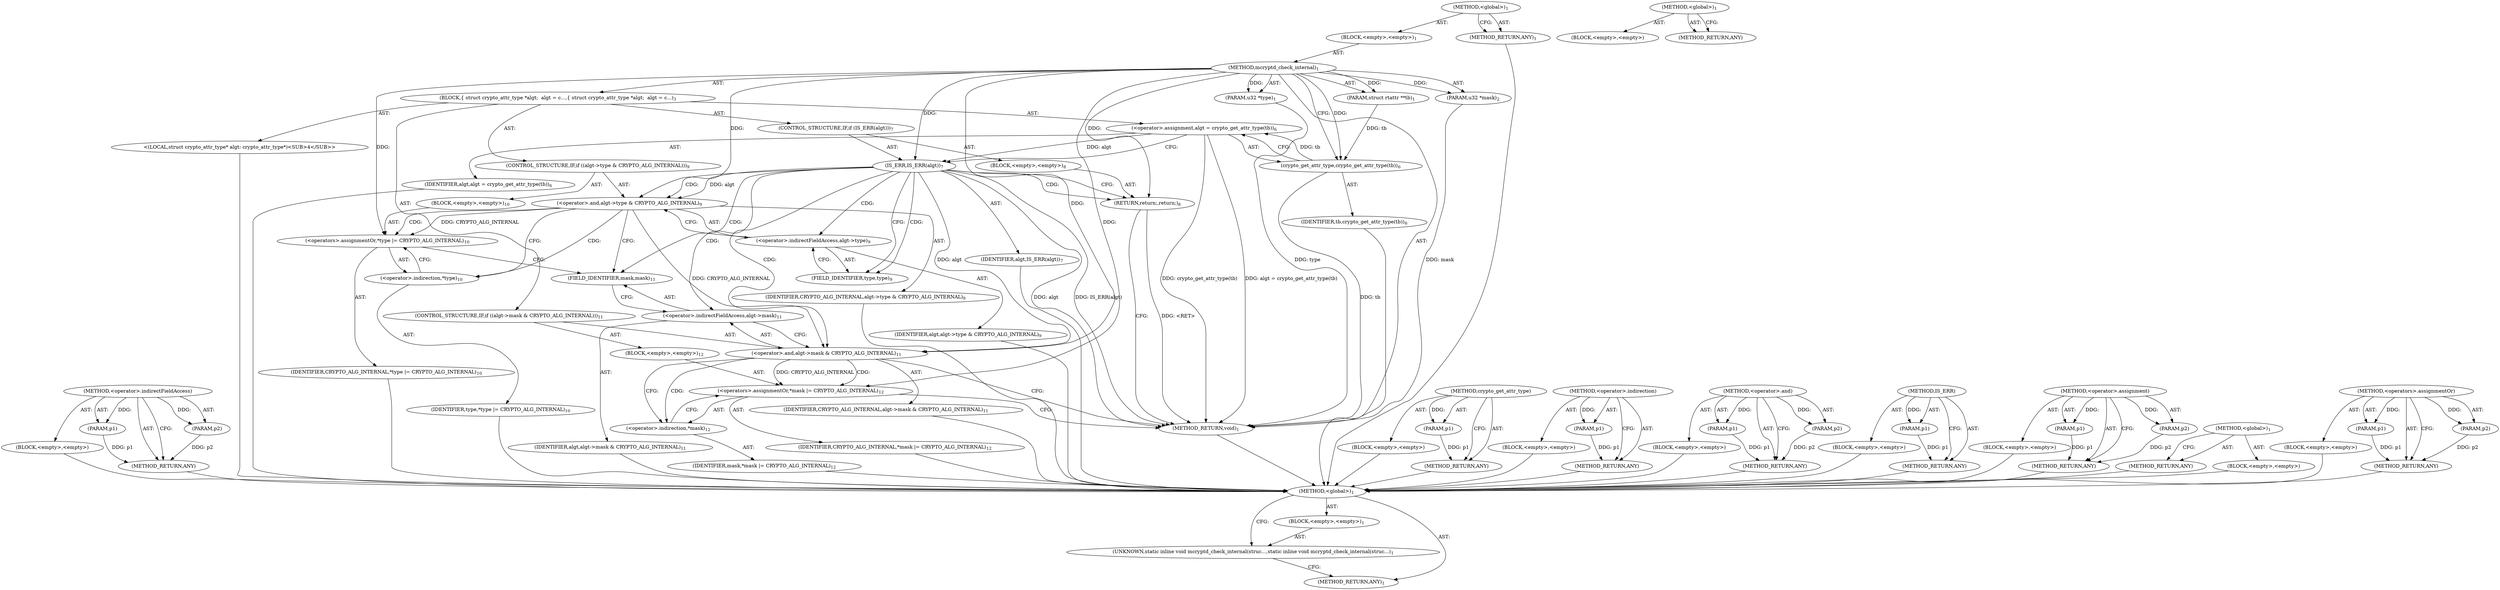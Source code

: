 digraph "&lt;global&gt;" {
vulnerable_84 [label=<(METHOD,&lt;operator&gt;.indirectFieldAccess)>];
vulnerable_85 [label=<(PARAM,p1)>];
vulnerable_86 [label=<(PARAM,p2)>];
vulnerable_87 [label=<(BLOCK,&lt;empty&gt;,&lt;empty&gt;)>];
vulnerable_88 [label=<(METHOD_RETURN,ANY)>];
vulnerable_6 [label=<(METHOD,&lt;global&gt;)<SUB>1</SUB>>];
vulnerable_7 [label=<(BLOCK,&lt;empty&gt;,&lt;empty&gt;)<SUB>1</SUB>>];
vulnerable_8 [label=<(METHOD,mcryptd_check_internal)<SUB>1</SUB>>];
vulnerable_9 [label=<(PARAM,struct rtattr **tb)<SUB>1</SUB>>];
vulnerable_10 [label=<(PARAM,u32 *type)<SUB>1</SUB>>];
vulnerable_11 [label=<(PARAM,u32 *mask)<SUB>2</SUB>>];
vulnerable_12 [label=<(BLOCK,{
 	struct crypto_attr_type *algt;
 
 	algt = c...,{
 	struct crypto_attr_type *algt;
 
 	algt = c...)<SUB>3</SUB>>];
vulnerable_13 [label="<(LOCAL,struct crypto_attr_type* algt: crypto_attr_type*)<SUB>4</SUB>>"];
vulnerable_14 [label=<(&lt;operator&gt;.assignment,algt = crypto_get_attr_type(tb))<SUB>6</SUB>>];
vulnerable_15 [label=<(IDENTIFIER,algt,algt = crypto_get_attr_type(tb))<SUB>6</SUB>>];
vulnerable_16 [label=<(crypto_get_attr_type,crypto_get_attr_type(tb))<SUB>6</SUB>>];
vulnerable_17 [label=<(IDENTIFIER,tb,crypto_get_attr_type(tb))<SUB>6</SUB>>];
vulnerable_18 [label=<(CONTROL_STRUCTURE,IF,if (IS_ERR(algt)))<SUB>7</SUB>>];
vulnerable_19 [label=<(IS_ERR,IS_ERR(algt))<SUB>7</SUB>>];
vulnerable_20 [label=<(IDENTIFIER,algt,IS_ERR(algt))<SUB>7</SUB>>];
vulnerable_21 [label=<(BLOCK,&lt;empty&gt;,&lt;empty&gt;)<SUB>8</SUB>>];
vulnerable_22 [label=<(RETURN,return;,return;)<SUB>8</SUB>>];
vulnerable_23 [label=<(CONTROL_STRUCTURE,IF,if ((algt-&gt;type &amp; CRYPTO_ALG_INTERNAL)))<SUB>9</SUB>>];
vulnerable_24 [label=<(&lt;operator&gt;.and,algt-&gt;type &amp; CRYPTO_ALG_INTERNAL)<SUB>9</SUB>>];
vulnerable_25 [label=<(&lt;operator&gt;.indirectFieldAccess,algt-&gt;type)<SUB>9</SUB>>];
vulnerable_26 [label=<(IDENTIFIER,algt,algt-&gt;type &amp; CRYPTO_ALG_INTERNAL)<SUB>9</SUB>>];
vulnerable_27 [label=<(FIELD_IDENTIFIER,type,type)<SUB>9</SUB>>];
vulnerable_28 [label=<(IDENTIFIER,CRYPTO_ALG_INTERNAL,algt-&gt;type &amp; CRYPTO_ALG_INTERNAL)<SUB>9</SUB>>];
vulnerable_29 [label=<(BLOCK,&lt;empty&gt;,&lt;empty&gt;)<SUB>10</SUB>>];
vulnerable_30 [label=<(&lt;operators&gt;.assignmentOr,*type |= CRYPTO_ALG_INTERNAL)<SUB>10</SUB>>];
vulnerable_31 [label=<(&lt;operator&gt;.indirection,*type)<SUB>10</SUB>>];
vulnerable_32 [label=<(IDENTIFIER,type,*type |= CRYPTO_ALG_INTERNAL)<SUB>10</SUB>>];
vulnerable_33 [label=<(IDENTIFIER,CRYPTO_ALG_INTERNAL,*type |= CRYPTO_ALG_INTERNAL)<SUB>10</SUB>>];
vulnerable_34 [label=<(CONTROL_STRUCTURE,IF,if ((algt-&gt;mask &amp; CRYPTO_ALG_INTERNAL)))<SUB>11</SUB>>];
vulnerable_35 [label=<(&lt;operator&gt;.and,algt-&gt;mask &amp; CRYPTO_ALG_INTERNAL)<SUB>11</SUB>>];
vulnerable_36 [label=<(&lt;operator&gt;.indirectFieldAccess,algt-&gt;mask)<SUB>11</SUB>>];
vulnerable_37 [label=<(IDENTIFIER,algt,algt-&gt;mask &amp; CRYPTO_ALG_INTERNAL)<SUB>11</SUB>>];
vulnerable_38 [label=<(FIELD_IDENTIFIER,mask,mask)<SUB>11</SUB>>];
vulnerable_39 [label=<(IDENTIFIER,CRYPTO_ALG_INTERNAL,algt-&gt;mask &amp; CRYPTO_ALG_INTERNAL)<SUB>11</SUB>>];
vulnerable_40 [label=<(BLOCK,&lt;empty&gt;,&lt;empty&gt;)<SUB>12</SUB>>];
vulnerable_41 [label=<(&lt;operators&gt;.assignmentOr,*mask |= CRYPTO_ALG_INTERNAL)<SUB>12</SUB>>];
vulnerable_42 [label=<(&lt;operator&gt;.indirection,*mask)<SUB>12</SUB>>];
vulnerable_43 [label=<(IDENTIFIER,mask,*mask |= CRYPTO_ALG_INTERNAL)<SUB>12</SUB>>];
vulnerable_44 [label=<(IDENTIFIER,CRYPTO_ALG_INTERNAL,*mask |= CRYPTO_ALG_INTERNAL)<SUB>12</SUB>>];
vulnerable_45 [label=<(METHOD_RETURN,void)<SUB>1</SUB>>];
vulnerable_47 [label=<(METHOD_RETURN,ANY)<SUB>1</SUB>>];
vulnerable_71 [label=<(METHOD,crypto_get_attr_type)>];
vulnerable_72 [label=<(PARAM,p1)>];
vulnerable_73 [label=<(BLOCK,&lt;empty&gt;,&lt;empty&gt;)>];
vulnerable_74 [label=<(METHOD_RETURN,ANY)>];
vulnerable_94 [label=<(METHOD,&lt;operator&gt;.indirection)>];
vulnerable_95 [label=<(PARAM,p1)>];
vulnerable_96 [label=<(BLOCK,&lt;empty&gt;,&lt;empty&gt;)>];
vulnerable_97 [label=<(METHOD_RETURN,ANY)>];
vulnerable_79 [label=<(METHOD,&lt;operator&gt;.and)>];
vulnerable_80 [label=<(PARAM,p1)>];
vulnerable_81 [label=<(PARAM,p2)>];
vulnerable_82 [label=<(BLOCK,&lt;empty&gt;,&lt;empty&gt;)>];
vulnerable_83 [label=<(METHOD_RETURN,ANY)>];
vulnerable_75 [label=<(METHOD,IS_ERR)>];
vulnerable_76 [label=<(PARAM,p1)>];
vulnerable_77 [label=<(BLOCK,&lt;empty&gt;,&lt;empty&gt;)>];
vulnerable_78 [label=<(METHOD_RETURN,ANY)>];
vulnerable_66 [label=<(METHOD,&lt;operator&gt;.assignment)>];
vulnerable_67 [label=<(PARAM,p1)>];
vulnerable_68 [label=<(PARAM,p2)>];
vulnerable_69 [label=<(BLOCK,&lt;empty&gt;,&lt;empty&gt;)>];
vulnerable_70 [label=<(METHOD_RETURN,ANY)>];
vulnerable_60 [label=<(METHOD,&lt;global&gt;)<SUB>1</SUB>>];
vulnerable_61 [label=<(BLOCK,&lt;empty&gt;,&lt;empty&gt;)>];
vulnerable_62 [label=<(METHOD_RETURN,ANY)>];
vulnerable_89 [label=<(METHOD,&lt;operators&gt;.assignmentOr)>];
vulnerable_90 [label=<(PARAM,p1)>];
vulnerable_91 [label=<(PARAM,p2)>];
vulnerable_92 [label=<(BLOCK,&lt;empty&gt;,&lt;empty&gt;)>];
vulnerable_93 [label=<(METHOD_RETURN,ANY)>];
fixed_6 [label=<(METHOD,&lt;global&gt;)<SUB>1</SUB>>];
fixed_7 [label=<(BLOCK,&lt;empty&gt;,&lt;empty&gt;)<SUB>1</SUB>>];
fixed_8 [label=<(UNKNOWN,static inline void mcryptd_check_internal(struc...,static inline void mcryptd_check_internal(struc...)<SUB>1</SUB>>];
fixed_9 [label=<(METHOD_RETURN,ANY)<SUB>1</SUB>>];
fixed_14 [label=<(METHOD,&lt;global&gt;)<SUB>1</SUB>>];
fixed_15 [label=<(BLOCK,&lt;empty&gt;,&lt;empty&gt;)>];
fixed_16 [label=<(METHOD_RETURN,ANY)>];
vulnerable_84 -> vulnerable_85  [key=0, label="AST: "];
vulnerable_84 -> vulnerable_85  [key=1, label="DDG: "];
vulnerable_84 -> vulnerable_87  [key=0, label="AST: "];
vulnerable_84 -> vulnerable_86  [key=0, label="AST: "];
vulnerable_84 -> vulnerable_86  [key=1, label="DDG: "];
vulnerable_84 -> vulnerable_88  [key=0, label="AST: "];
vulnerable_84 -> vulnerable_88  [key=1, label="CFG: "];
vulnerable_85 -> vulnerable_88  [key=0, label="DDG: p1"];
vulnerable_86 -> vulnerable_88  [key=0, label="DDG: p2"];
vulnerable_87 -> fixed_6  [key=0];
vulnerable_88 -> fixed_6  [key=0];
vulnerable_6 -> vulnerable_7  [key=0, label="AST: "];
vulnerable_6 -> vulnerable_47  [key=0, label="AST: "];
vulnerable_6 -> vulnerable_47  [key=1, label="CFG: "];
vulnerable_7 -> vulnerable_8  [key=0, label="AST: "];
vulnerable_8 -> vulnerable_9  [key=0, label="AST: "];
vulnerable_8 -> vulnerable_9  [key=1, label="DDG: "];
vulnerable_8 -> vulnerable_10  [key=0, label="AST: "];
vulnerable_8 -> vulnerable_10  [key=1, label="DDG: "];
vulnerable_8 -> vulnerable_11  [key=0, label="AST: "];
vulnerable_8 -> vulnerable_11  [key=1, label="DDG: "];
vulnerable_8 -> vulnerable_12  [key=0, label="AST: "];
vulnerable_8 -> vulnerable_45  [key=0, label="AST: "];
vulnerable_8 -> vulnerable_16  [key=0, label="CFG: "];
vulnerable_8 -> vulnerable_16  [key=1, label="DDG: "];
vulnerable_8 -> vulnerable_19  [key=0, label="DDG: "];
vulnerable_8 -> vulnerable_22  [key=0, label="DDG: "];
vulnerable_8 -> vulnerable_24  [key=0, label="DDG: "];
vulnerable_8 -> vulnerable_30  [key=0, label="DDG: "];
vulnerable_8 -> vulnerable_35  [key=0, label="DDG: "];
vulnerable_8 -> vulnerable_41  [key=0, label="DDG: "];
vulnerable_9 -> vulnerable_16  [key=0, label="DDG: tb"];
vulnerable_10 -> vulnerable_45  [key=0, label="DDG: type"];
vulnerable_11 -> vulnerable_45  [key=0, label="DDG: mask"];
vulnerable_12 -> vulnerable_13  [key=0, label="AST: "];
vulnerable_12 -> vulnerable_14  [key=0, label="AST: "];
vulnerable_12 -> vulnerable_18  [key=0, label="AST: "];
vulnerable_12 -> vulnerable_23  [key=0, label="AST: "];
vulnerable_12 -> vulnerable_34  [key=0, label="AST: "];
vulnerable_13 -> fixed_6  [key=0];
vulnerable_14 -> vulnerable_15  [key=0, label="AST: "];
vulnerable_14 -> vulnerable_16  [key=0, label="AST: "];
vulnerable_14 -> vulnerable_19  [key=0, label="CFG: "];
vulnerable_14 -> vulnerable_19  [key=1, label="DDG: algt"];
vulnerable_14 -> vulnerable_45  [key=0, label="DDG: crypto_get_attr_type(tb)"];
vulnerable_14 -> vulnerable_45  [key=1, label="DDG: algt = crypto_get_attr_type(tb)"];
vulnerable_15 -> fixed_6  [key=0];
vulnerable_16 -> vulnerable_17  [key=0, label="AST: "];
vulnerable_16 -> vulnerable_14  [key=0, label="CFG: "];
vulnerable_16 -> vulnerable_14  [key=1, label="DDG: tb"];
vulnerable_16 -> vulnerable_45  [key=0, label="DDG: tb"];
vulnerable_17 -> fixed_6  [key=0];
vulnerable_18 -> vulnerable_19  [key=0, label="AST: "];
vulnerable_18 -> vulnerable_21  [key=0, label="AST: "];
vulnerable_19 -> vulnerable_20  [key=0, label="AST: "];
vulnerable_19 -> vulnerable_22  [key=0, label="CFG: "];
vulnerable_19 -> vulnerable_22  [key=1, label="CDG: "];
vulnerable_19 -> vulnerable_27  [key=0, label="CFG: "];
vulnerable_19 -> vulnerable_27  [key=1, label="CDG: "];
vulnerable_19 -> vulnerable_45  [key=0, label="DDG: algt"];
vulnerable_19 -> vulnerable_45  [key=1, label="DDG: IS_ERR(algt)"];
vulnerable_19 -> vulnerable_24  [key=0, label="DDG: algt"];
vulnerable_19 -> vulnerable_24  [key=1, label="CDG: "];
vulnerable_19 -> vulnerable_35  [key=0, label="DDG: algt"];
vulnerable_19 -> vulnerable_35  [key=1, label="CDG: "];
vulnerable_19 -> vulnerable_36  [key=0, label="CDG: "];
vulnerable_19 -> vulnerable_38  [key=0, label="CDG: "];
vulnerable_19 -> vulnerable_25  [key=0, label="CDG: "];
vulnerable_20 -> fixed_6  [key=0];
vulnerable_21 -> vulnerable_22  [key=0, label="AST: "];
vulnerable_22 -> vulnerable_45  [key=0, label="CFG: "];
vulnerable_22 -> vulnerable_45  [key=1, label="DDG: &lt;RET&gt;"];
vulnerable_23 -> vulnerable_24  [key=0, label="AST: "];
vulnerable_23 -> vulnerable_29  [key=0, label="AST: "];
vulnerable_24 -> vulnerable_25  [key=0, label="AST: "];
vulnerable_24 -> vulnerable_28  [key=0, label="AST: "];
vulnerable_24 -> vulnerable_31  [key=0, label="CFG: "];
vulnerable_24 -> vulnerable_31  [key=1, label="CDG: "];
vulnerable_24 -> vulnerable_38  [key=0, label="CFG: "];
vulnerable_24 -> vulnerable_30  [key=0, label="DDG: CRYPTO_ALG_INTERNAL"];
vulnerable_24 -> vulnerable_30  [key=1, label="CDG: "];
vulnerable_24 -> vulnerable_35  [key=0, label="DDG: CRYPTO_ALG_INTERNAL"];
vulnerable_25 -> vulnerable_26  [key=0, label="AST: "];
vulnerable_25 -> vulnerable_27  [key=0, label="AST: "];
vulnerable_25 -> vulnerable_24  [key=0, label="CFG: "];
vulnerable_26 -> fixed_6  [key=0];
vulnerable_27 -> vulnerable_25  [key=0, label="CFG: "];
vulnerable_28 -> fixed_6  [key=0];
vulnerable_29 -> vulnerable_30  [key=0, label="AST: "];
vulnerable_30 -> vulnerable_31  [key=0, label="AST: "];
vulnerable_30 -> vulnerable_33  [key=0, label="AST: "];
vulnerable_30 -> vulnerable_38  [key=0, label="CFG: "];
vulnerable_31 -> vulnerable_32  [key=0, label="AST: "];
vulnerable_31 -> vulnerable_30  [key=0, label="CFG: "];
vulnerable_32 -> fixed_6  [key=0];
vulnerable_33 -> fixed_6  [key=0];
vulnerable_34 -> vulnerable_35  [key=0, label="AST: "];
vulnerable_34 -> vulnerable_40  [key=0, label="AST: "];
vulnerable_35 -> vulnerable_36  [key=0, label="AST: "];
vulnerable_35 -> vulnerable_39  [key=0, label="AST: "];
vulnerable_35 -> vulnerable_45  [key=0, label="CFG: "];
vulnerable_35 -> vulnerable_42  [key=0, label="CFG: "];
vulnerable_35 -> vulnerable_42  [key=1, label="CDG: "];
vulnerable_35 -> vulnerable_41  [key=0, label="DDG: CRYPTO_ALG_INTERNAL"];
vulnerable_35 -> vulnerable_41  [key=1, label="CDG: "];
vulnerable_36 -> vulnerable_37  [key=0, label="AST: "];
vulnerable_36 -> vulnerable_38  [key=0, label="AST: "];
vulnerable_36 -> vulnerable_35  [key=0, label="CFG: "];
vulnerable_37 -> fixed_6  [key=0];
vulnerable_38 -> vulnerable_36  [key=0, label="CFG: "];
vulnerable_39 -> fixed_6  [key=0];
vulnerable_40 -> vulnerable_41  [key=0, label="AST: "];
vulnerable_41 -> vulnerable_42  [key=0, label="AST: "];
vulnerable_41 -> vulnerable_44  [key=0, label="AST: "];
vulnerable_41 -> vulnerable_45  [key=0, label="CFG: "];
vulnerable_42 -> vulnerable_43  [key=0, label="AST: "];
vulnerable_42 -> vulnerable_41  [key=0, label="CFG: "];
vulnerable_43 -> fixed_6  [key=0];
vulnerable_44 -> fixed_6  [key=0];
vulnerable_45 -> fixed_6  [key=0];
vulnerable_47 -> fixed_6  [key=0];
vulnerable_71 -> vulnerable_72  [key=0, label="AST: "];
vulnerable_71 -> vulnerable_72  [key=1, label="DDG: "];
vulnerable_71 -> vulnerable_73  [key=0, label="AST: "];
vulnerable_71 -> vulnerable_74  [key=0, label="AST: "];
vulnerable_71 -> vulnerable_74  [key=1, label="CFG: "];
vulnerable_72 -> vulnerable_74  [key=0, label="DDG: p1"];
vulnerable_73 -> fixed_6  [key=0];
vulnerable_74 -> fixed_6  [key=0];
vulnerable_94 -> vulnerable_95  [key=0, label="AST: "];
vulnerable_94 -> vulnerable_95  [key=1, label="DDG: "];
vulnerable_94 -> vulnerable_96  [key=0, label="AST: "];
vulnerable_94 -> vulnerable_97  [key=0, label="AST: "];
vulnerable_94 -> vulnerable_97  [key=1, label="CFG: "];
vulnerable_95 -> vulnerable_97  [key=0, label="DDG: p1"];
vulnerable_96 -> fixed_6  [key=0];
vulnerable_97 -> fixed_6  [key=0];
vulnerable_79 -> vulnerable_80  [key=0, label="AST: "];
vulnerable_79 -> vulnerable_80  [key=1, label="DDG: "];
vulnerable_79 -> vulnerable_82  [key=0, label="AST: "];
vulnerable_79 -> vulnerable_81  [key=0, label="AST: "];
vulnerable_79 -> vulnerable_81  [key=1, label="DDG: "];
vulnerable_79 -> vulnerable_83  [key=0, label="AST: "];
vulnerable_79 -> vulnerable_83  [key=1, label="CFG: "];
vulnerable_80 -> vulnerable_83  [key=0, label="DDG: p1"];
vulnerable_81 -> vulnerable_83  [key=0, label="DDG: p2"];
vulnerable_82 -> fixed_6  [key=0];
vulnerable_83 -> fixed_6  [key=0];
vulnerable_75 -> vulnerable_76  [key=0, label="AST: "];
vulnerable_75 -> vulnerable_76  [key=1, label="DDG: "];
vulnerable_75 -> vulnerable_77  [key=0, label="AST: "];
vulnerable_75 -> vulnerable_78  [key=0, label="AST: "];
vulnerable_75 -> vulnerable_78  [key=1, label="CFG: "];
vulnerable_76 -> vulnerable_78  [key=0, label="DDG: p1"];
vulnerable_77 -> fixed_6  [key=0];
vulnerable_78 -> fixed_6  [key=0];
vulnerable_66 -> vulnerable_67  [key=0, label="AST: "];
vulnerable_66 -> vulnerable_67  [key=1, label="DDG: "];
vulnerable_66 -> vulnerable_69  [key=0, label="AST: "];
vulnerable_66 -> vulnerable_68  [key=0, label="AST: "];
vulnerable_66 -> vulnerable_68  [key=1, label="DDG: "];
vulnerable_66 -> vulnerable_70  [key=0, label="AST: "];
vulnerable_66 -> vulnerable_70  [key=1, label="CFG: "];
vulnerable_67 -> vulnerable_70  [key=0, label="DDG: p1"];
vulnerable_68 -> vulnerable_70  [key=0, label="DDG: p2"];
vulnerable_69 -> fixed_6  [key=0];
vulnerable_70 -> fixed_6  [key=0];
vulnerable_60 -> vulnerable_61  [key=0, label="AST: "];
vulnerable_60 -> vulnerable_62  [key=0, label="AST: "];
vulnerable_60 -> vulnerable_62  [key=1, label="CFG: "];
vulnerable_61 -> fixed_6  [key=0];
vulnerable_62 -> fixed_6  [key=0];
vulnerable_89 -> vulnerable_90  [key=0, label="AST: "];
vulnerable_89 -> vulnerable_90  [key=1, label="DDG: "];
vulnerable_89 -> vulnerable_92  [key=0, label="AST: "];
vulnerable_89 -> vulnerable_91  [key=0, label="AST: "];
vulnerable_89 -> vulnerable_91  [key=1, label="DDG: "];
vulnerable_89 -> vulnerable_93  [key=0, label="AST: "];
vulnerable_89 -> vulnerable_93  [key=1, label="CFG: "];
vulnerable_90 -> vulnerable_93  [key=0, label="DDG: p1"];
vulnerable_91 -> vulnerable_93  [key=0, label="DDG: p2"];
vulnerable_92 -> fixed_6  [key=0];
vulnerable_93 -> fixed_6  [key=0];
fixed_6 -> fixed_7  [key=0, label="AST: "];
fixed_6 -> fixed_9  [key=0, label="AST: "];
fixed_6 -> fixed_8  [key=0, label="CFG: "];
fixed_7 -> fixed_8  [key=0, label="AST: "];
fixed_8 -> fixed_9  [key=0, label="CFG: "];
fixed_14 -> fixed_15  [key=0, label="AST: "];
fixed_14 -> fixed_16  [key=0, label="AST: "];
fixed_14 -> fixed_16  [key=1, label="CFG: "];
}
